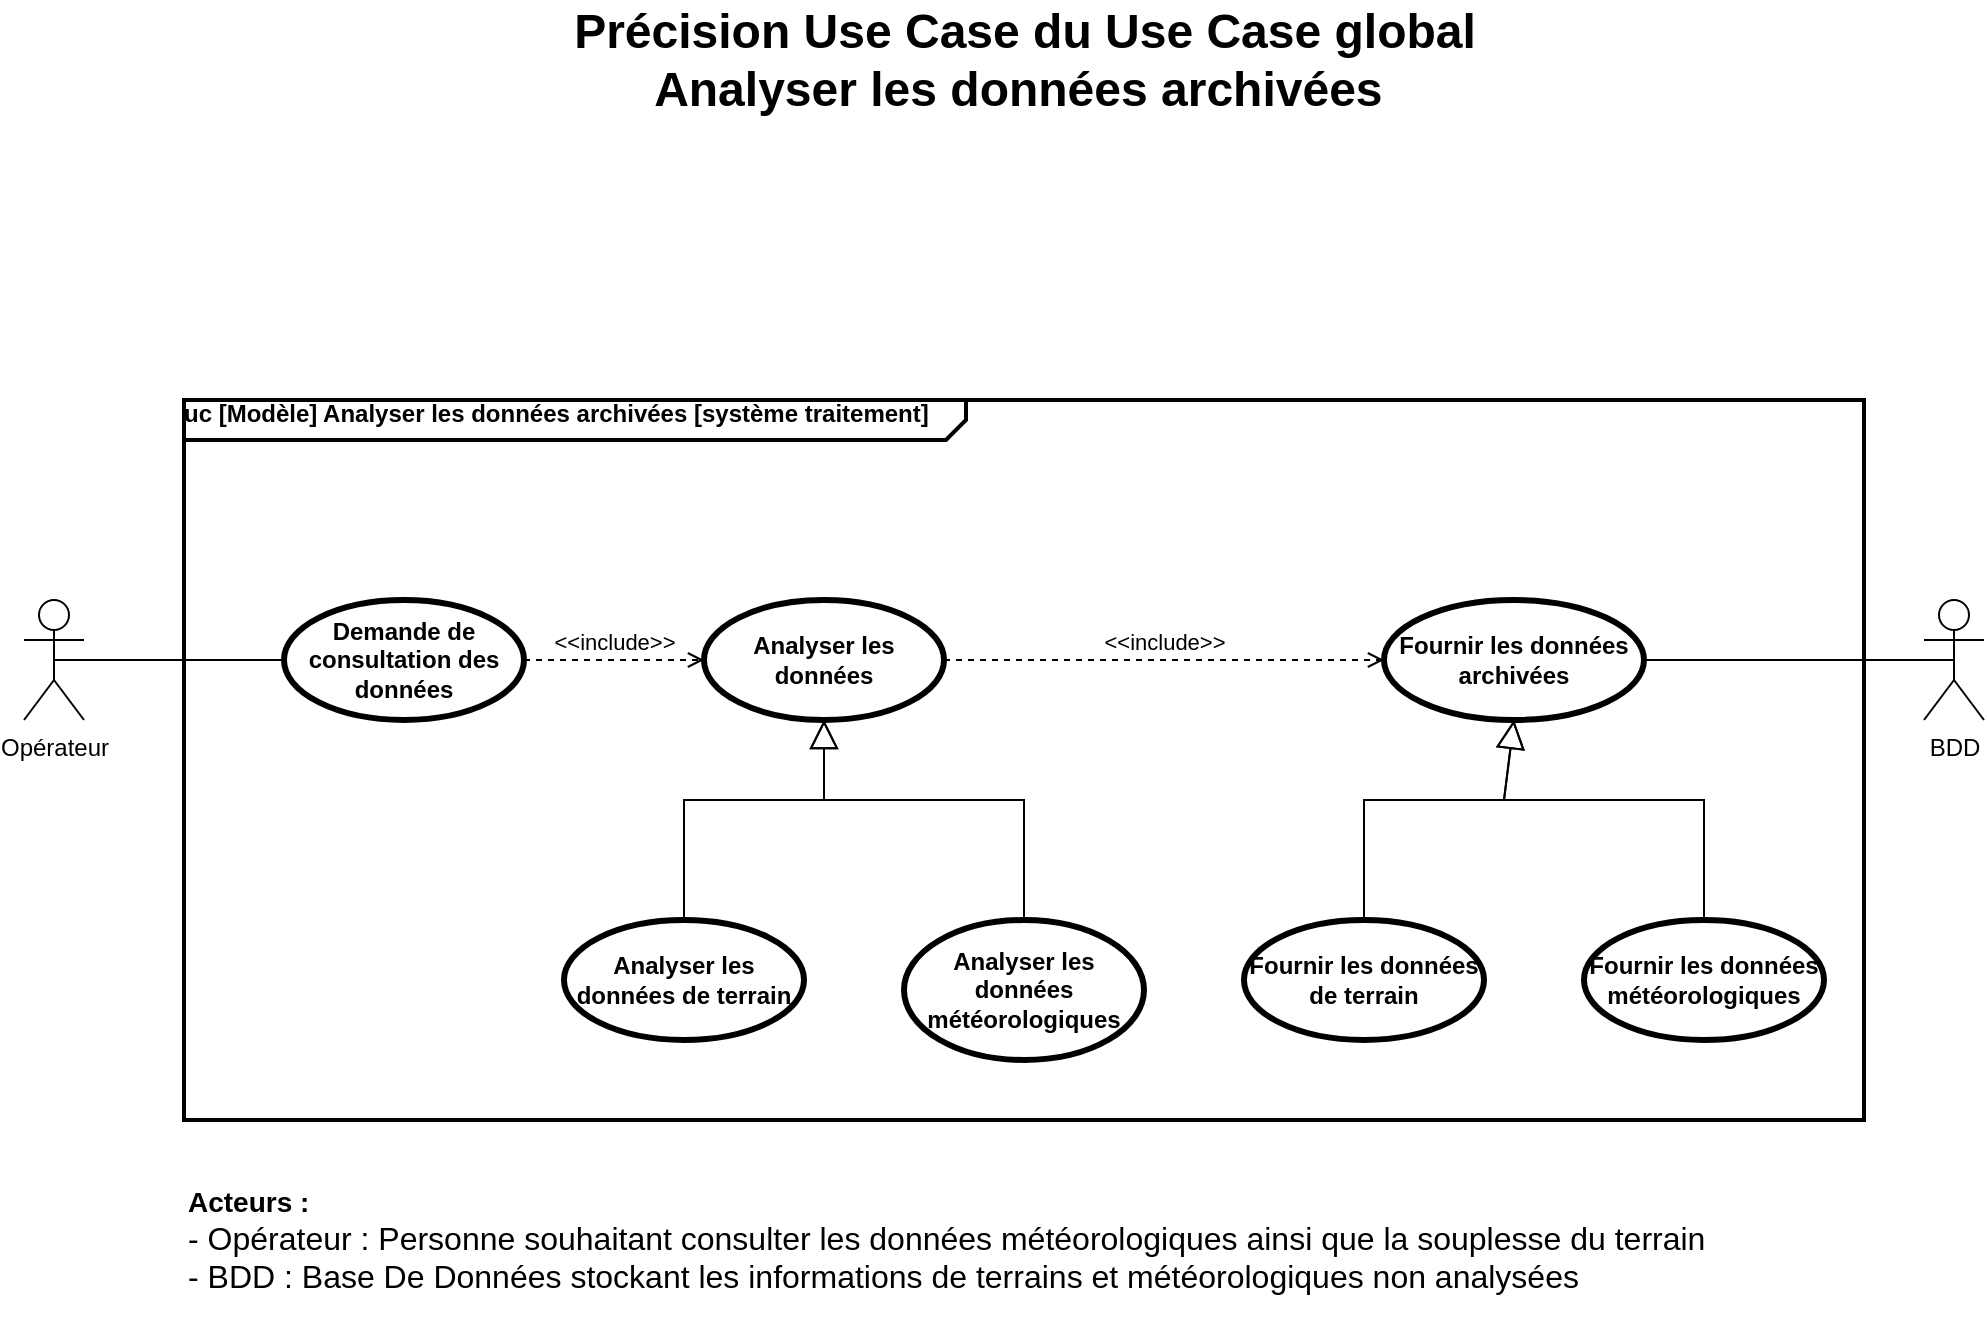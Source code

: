 <mxfile version="26.0.11">
  <diagram name="Page-1" id="oWWJ9WK90DHRocMrvL_G">
    <mxGraphModel dx="1395" dy="643" grid="1" gridSize="10" guides="1" tooltips="1" connect="1" arrows="1" fold="1" page="1" pageScale="1" pageWidth="827" pageHeight="1169" math="0" shadow="0">
      <root>
        <mxCell id="0" />
        <mxCell id="1" parent="0" />
        <mxCell id="Tsat0PEg5-iKXXruWEzb-1" value="Précision Use Case du Use Case global&lt;div&gt;Analyser les données archivées&amp;nbsp;&lt;/div&gt;" style="text;strokeColor=none;fillColor=none;html=1;fontSize=24;fontStyle=1;verticalAlign=middle;align=center;" vertex="1" parent="1">
          <mxGeometry x="455" y="60" width="530" height="60" as="geometry" />
        </mxCell>
        <mxCell id="Tsat0PEg5-iKXXruWEzb-2" value="&lt;b&gt;uc [Modèle] Analyser les données archivées [système traitement]&lt;/b&gt;" style="html=1;shape=mxgraph.sysml.package;overflow=fill;labelX=391;strokeWidth=2;align=left;" vertex="1" parent="1">
          <mxGeometry x="300" y="260" width="840" height="360" as="geometry" />
        </mxCell>
        <mxCell id="Tsat0PEg5-iKXXruWEzb-4" value="Demande de consultation des données" style="shape=ellipse;html=1;strokeWidth=3;fontStyle=1;whiteSpace=wrap;align=center;perimeter=ellipsePerimeter;" vertex="1" parent="1">
          <mxGeometry x="350" y="360" width="120" height="60" as="geometry" />
        </mxCell>
        <mxCell id="Tsat0PEg5-iKXXruWEzb-5" value="Analyser les données" style="shape=ellipse;html=1;strokeWidth=3;fontStyle=1;whiteSpace=wrap;align=center;perimeter=ellipsePerimeter;" vertex="1" parent="1">
          <mxGeometry x="560" y="360" width="120" height="60" as="geometry" />
        </mxCell>
        <mxCell id="Tsat0PEg5-iKXXruWEzb-7" value="BDD" style="shape=umlActor;verticalLabelPosition=bottom;verticalAlign=top;html=1;outlineConnect=0;" vertex="1" parent="1">
          <mxGeometry x="1170" y="360" width="30" height="60" as="geometry" />
        </mxCell>
        <mxCell id="Tsat0PEg5-iKXXruWEzb-8" value="Fournir les données archivées" style="shape=ellipse;html=1;strokeWidth=3;fontStyle=1;whiteSpace=wrap;align=center;perimeter=ellipsePerimeter;" vertex="1" parent="1">
          <mxGeometry x="900" y="360" width="130" height="60" as="geometry" />
        </mxCell>
        <mxCell id="Tsat0PEg5-iKXXruWEzb-10" value="&amp;lt;&amp;lt;include&amp;gt;&amp;gt;" style="edgeStyle=none;html=1;endArrow=open;verticalAlign=bottom;dashed=1;labelBackgroundColor=none;rounded=0;entryX=0;entryY=0.5;entryDx=0;entryDy=0;exitX=1;exitY=0.5;exitDx=0;exitDy=0;" edge="1" parent="1" source="Tsat0PEg5-iKXXruWEzb-4" target="Tsat0PEg5-iKXXruWEzb-5">
          <mxGeometry width="160" relative="1" as="geometry">
            <mxPoint x="680" y="520" as="sourcePoint" />
            <mxPoint x="840" y="520" as="targetPoint" />
          </mxGeometry>
        </mxCell>
        <mxCell id="Tsat0PEg5-iKXXruWEzb-11" value="" style="edgeStyle=none;html=1;endArrow=block;endFill=0;endSize=12;verticalAlign=bottom;rounded=0;entryX=0.5;entryY=1;entryDx=0;entryDy=0;exitX=0.5;exitY=0;exitDx=0;exitDy=0;" edge="1" parent="1" source="Tsat0PEg5-iKXXruWEzb-14" target="Tsat0PEg5-iKXXruWEzb-5">
          <mxGeometry width="160" relative="1" as="geometry">
            <mxPoint x="760" y="520" as="sourcePoint" />
            <mxPoint x="920" y="520" as="targetPoint" />
            <Array as="points">
              <mxPoint x="550" y="460" />
              <mxPoint x="620" y="460" />
            </Array>
          </mxGeometry>
        </mxCell>
        <mxCell id="Tsat0PEg5-iKXXruWEzb-12" value="Analyser les données météorologiques" style="shape=ellipse;html=1;strokeWidth=3;fontStyle=1;whiteSpace=wrap;align=center;perimeter=ellipsePerimeter;" vertex="1" parent="1">
          <mxGeometry x="660" y="520" width="120" height="70" as="geometry" />
        </mxCell>
        <mxCell id="Tsat0PEg5-iKXXruWEzb-14" value="Analyser les données de terrain" style="shape=ellipse;html=1;strokeWidth=3;fontStyle=1;whiteSpace=wrap;align=center;perimeter=ellipsePerimeter;" vertex="1" parent="1">
          <mxGeometry x="490" y="520" width="120" height="60" as="geometry" />
        </mxCell>
        <mxCell id="Tsat0PEg5-iKXXruWEzb-15" value="" style="edgeStyle=none;html=1;endArrow=block;endFill=0;endSize=12;verticalAlign=bottom;rounded=0;entryX=0.5;entryY=1;entryDx=0;entryDy=0;exitX=0.5;exitY=0;exitDx=0;exitDy=0;" edge="1" parent="1" source="Tsat0PEg5-iKXXruWEzb-12" target="Tsat0PEg5-iKXXruWEzb-5">
          <mxGeometry width="160" relative="1" as="geometry">
            <mxPoint x="564" y="530" as="sourcePoint" />
            <mxPoint x="630" y="430" as="targetPoint" />
            <Array as="points">
              <mxPoint x="720" y="460" />
              <mxPoint x="620" y="460" />
            </Array>
          </mxGeometry>
        </mxCell>
        <mxCell id="Tsat0PEg5-iKXXruWEzb-16" value="" style="edgeStyle=none;html=1;endArrow=block;endFill=0;endSize=12;verticalAlign=bottom;rounded=0;exitX=0.5;exitY=0;exitDx=0;exitDy=0;entryX=0.5;entryY=1;entryDx=0;entryDy=0;" edge="1" parent="1" source="Tsat0PEg5-iKXXruWEzb-18" target="Tsat0PEg5-iKXXruWEzb-8">
          <mxGeometry width="160" relative="1" as="geometry">
            <mxPoint x="1100" y="520" as="sourcePoint" />
            <mxPoint x="1020" y="420" as="targetPoint" />
            <Array as="points">
              <mxPoint x="890" y="460" />
              <mxPoint x="960" y="460" />
            </Array>
          </mxGeometry>
        </mxCell>
        <mxCell id="Tsat0PEg5-iKXXruWEzb-17" value="Fournir les données météorologiques" style="shape=ellipse;html=1;strokeWidth=3;fontStyle=1;whiteSpace=wrap;align=center;perimeter=ellipsePerimeter;" vertex="1" parent="1">
          <mxGeometry x="1000" y="520" width="120" height="60" as="geometry" />
        </mxCell>
        <mxCell id="Tsat0PEg5-iKXXruWEzb-18" value="Fournir les données de terrain" style="shape=ellipse;html=1;strokeWidth=3;fontStyle=1;whiteSpace=wrap;align=center;perimeter=ellipsePerimeter;" vertex="1" parent="1">
          <mxGeometry x="830" y="520" width="120" height="60" as="geometry" />
        </mxCell>
        <mxCell id="Tsat0PEg5-iKXXruWEzb-19" value="" style="edgeStyle=none;html=1;endArrow=block;endFill=0;endSize=12;verticalAlign=bottom;rounded=0;entryX=0.5;entryY=1;entryDx=0;entryDy=0;exitX=0.5;exitY=0;exitDx=0;exitDy=0;" edge="1" parent="1" source="Tsat0PEg5-iKXXruWEzb-17" target="Tsat0PEg5-iKXXruWEzb-8">
          <mxGeometry width="160" relative="1" as="geometry">
            <mxPoint x="904" y="530" as="sourcePoint" />
            <mxPoint x="960" y="420" as="targetPoint" />
            <Array as="points">
              <mxPoint x="1060" y="460" />
              <mxPoint x="960" y="460" />
            </Array>
          </mxGeometry>
        </mxCell>
        <mxCell id="Tsat0PEg5-iKXXruWEzb-20" value="&amp;lt;&amp;lt;include&amp;gt;&amp;gt;" style="edgeStyle=none;html=1;endArrow=open;verticalAlign=bottom;dashed=1;labelBackgroundColor=none;rounded=0;entryX=0;entryY=0.5;entryDx=0;entryDy=0;" edge="1" parent="1" source="Tsat0PEg5-iKXXruWEzb-5" target="Tsat0PEg5-iKXXruWEzb-8">
          <mxGeometry width="160" relative="1" as="geometry">
            <mxPoint x="480" y="400" as="sourcePoint" />
            <mxPoint x="570" y="400" as="targetPoint" />
          </mxGeometry>
        </mxCell>
        <mxCell id="Tsat0PEg5-iKXXruWEzb-22" value="" style="edgeStyle=none;html=1;endArrow=none;verticalAlign=bottom;rounded=0;exitX=1;exitY=0.5;exitDx=0;exitDy=0;entryX=0.5;entryY=0.5;entryDx=0;entryDy=0;entryPerimeter=0;" edge="1" parent="1" source="Tsat0PEg5-iKXXruWEzb-8" target="Tsat0PEg5-iKXXruWEzb-7">
          <mxGeometry width="160" relative="1" as="geometry">
            <mxPoint x="1120" y="560" as="sourcePoint" />
            <mxPoint x="1280" y="560" as="targetPoint" />
          </mxGeometry>
        </mxCell>
        <mxCell id="Tsat0PEg5-iKXXruWEzb-23" value="Opérateur" style="shape=umlActor;html=1;verticalLabelPosition=bottom;verticalAlign=top;align=center;" vertex="1" parent="1">
          <mxGeometry x="220" y="360" width="30" height="60" as="geometry" />
        </mxCell>
        <mxCell id="Tsat0PEg5-iKXXruWEzb-24" value="" style="edgeStyle=none;html=1;endArrow=none;verticalAlign=bottom;rounded=0;exitX=0.5;exitY=0.5;exitDx=0;exitDy=0;exitPerimeter=0;entryX=0;entryY=0.5;entryDx=0;entryDy=0;" edge="1" parent="1" source="Tsat0PEg5-iKXXruWEzb-23" target="Tsat0PEg5-iKXXruWEzb-4">
          <mxGeometry width="160" relative="1" as="geometry">
            <mxPoint x="560" y="520" as="sourcePoint" />
            <mxPoint x="720" y="520" as="targetPoint" />
          </mxGeometry>
        </mxCell>
        <mxCell id="Tsat0PEg5-iKXXruWEzb-25" value="&lt;font style=&quot;font-size: 14px;&quot;&gt;&lt;b&gt;Acteurs :&lt;/b&gt;&lt;/font&gt;&lt;div&gt;&lt;font size=&quot;3&quot;&gt;- Opérateur :&amp;nbsp;&lt;span style=&quot;background-color: transparent; color: light-dark(rgb(0, 0, 0), rgb(255, 255, 255));&quot;&gt;Personne souhaitant consulter les données météorologiques ainsi que la souplesse du terrain&lt;/span&gt;&lt;br&gt;&lt;/font&gt;&lt;/div&gt;&lt;div&gt;&lt;font size=&quot;3&quot;&gt;&lt;span style=&quot;background-color: transparent; color: light-dark(rgb(0, 0, 0), rgb(255, 255, 255));&quot;&gt;- BDD : Base De Données stockant les informations de terrains et météorologiques non analysées&lt;br&gt;&lt;/span&gt;&lt;/font&gt;&lt;/div&gt;" style="text;html=1;align=left;verticalAlign=middle;whiteSpace=wrap;rounded=0;" vertex="1" parent="1">
          <mxGeometry x="300" y="640" width="820" height="80" as="geometry" />
        </mxCell>
      </root>
    </mxGraphModel>
  </diagram>
</mxfile>
